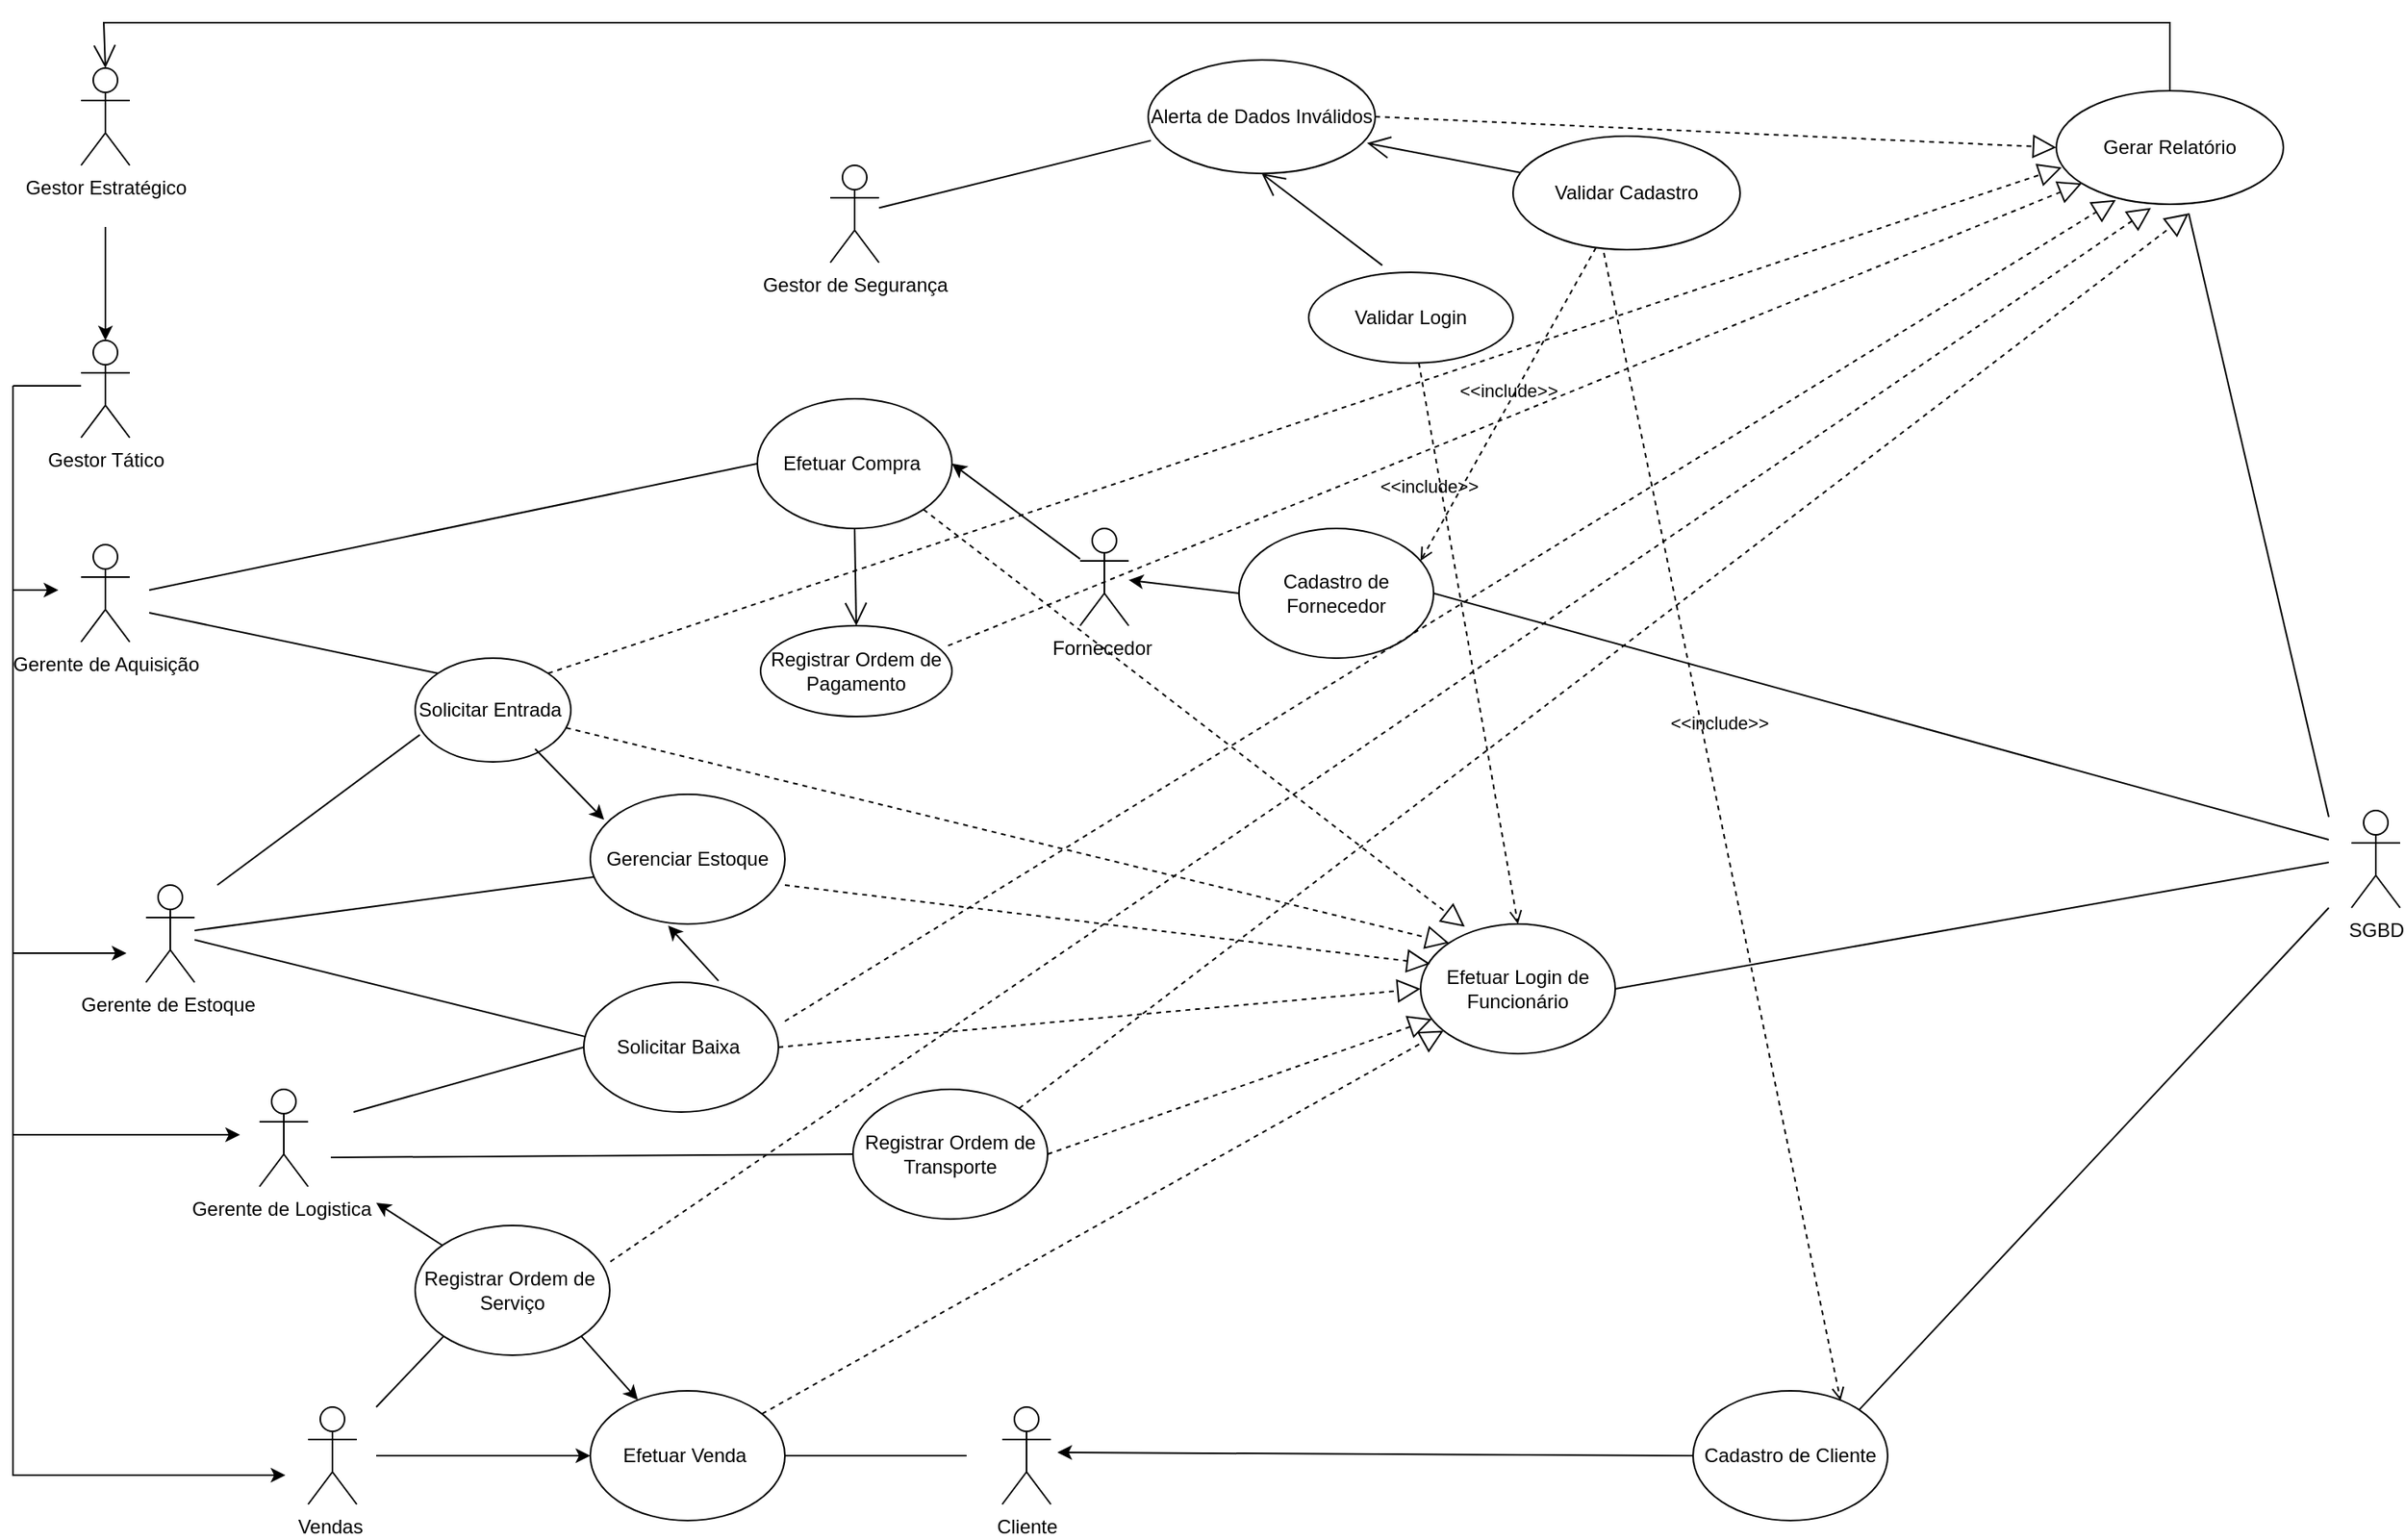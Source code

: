 <mxfile version="21.1.1" type="device">
  <diagram name="Página-1" id="2KrHCgJbq5p-dU9-MxPN">
    <mxGraphModel dx="1467" dy="810" grid="1" gridSize="14" guides="1" tooltips="1" connect="1" arrows="1" fold="1" page="1" pageScale="1" pageWidth="1654" pageHeight="1169" math="0" shadow="0">
      <root>
        <mxCell id="0" />
        <mxCell id="1" parent="0" />
        <mxCell id="h13rEeDoSOhkN8_Y21P8-1" value="Gerente de Estoque&amp;nbsp;" style="shape=umlActor;verticalLabelPosition=bottom;verticalAlign=top;html=1;outlineConnect=0;" parent="1" vertex="1">
          <mxGeometry x="110" y="546" width="30" height="60" as="geometry" />
        </mxCell>
        <mxCell id="Zg_fJ39WhImNpclqWNlN-1" value="Gerenciar Estoque" style="ellipse;whiteSpace=wrap;html=1;" vertex="1" parent="1">
          <mxGeometry x="384" y="490" width="120" height="80" as="geometry" />
        </mxCell>
        <mxCell id="Zg_fJ39WhImNpclqWNlN-2" value="Gerente de Logistica&amp;nbsp;" style="shape=umlActor;verticalLabelPosition=bottom;verticalAlign=top;html=1;outlineConnect=0;" vertex="1" parent="1">
          <mxGeometry x="180" y="672" width="30" height="60" as="geometry" />
        </mxCell>
        <mxCell id="Zg_fJ39WhImNpclqWNlN-3" value="Solicitar Baixa&amp;nbsp;" style="ellipse;whiteSpace=wrap;html=1;" vertex="1" parent="1">
          <mxGeometry x="380" y="606" width="120" height="80" as="geometry" />
        </mxCell>
        <mxCell id="Zg_fJ39WhImNpclqWNlN-4" value="" style="endArrow=none;html=1;rounded=0;entryX=0;entryY=0.5;entryDx=0;entryDy=0;" edge="1" parent="1" target="Zg_fJ39WhImNpclqWNlN-3">
          <mxGeometry width="50" height="50" relative="1" as="geometry">
            <mxPoint x="238" y="686" as="sourcePoint" />
            <mxPoint x="310" y="620" as="targetPoint" />
          </mxGeometry>
        </mxCell>
        <mxCell id="Zg_fJ39WhImNpclqWNlN-6" value="" style="endArrow=none;html=1;rounded=0;exitX=0.006;exitY=0.418;exitDx=0;exitDy=0;exitPerimeter=0;" edge="1" parent="1" source="Zg_fJ39WhImNpclqWNlN-3" target="h13rEeDoSOhkN8_Y21P8-1">
          <mxGeometry width="50" height="50" relative="1" as="geometry">
            <mxPoint x="330" y="580" as="sourcePoint" />
            <mxPoint x="170" y="490" as="targetPoint" />
          </mxGeometry>
        </mxCell>
        <mxCell id="Zg_fJ39WhImNpclqWNlN-7" value="" style="endArrow=none;html=1;rounded=0;entryX=0.018;entryY=0.637;entryDx=0;entryDy=0;entryPerimeter=0;" edge="1" parent="1" target="Zg_fJ39WhImNpclqWNlN-1">
          <mxGeometry width="50" height="50" relative="1" as="geometry">
            <mxPoint x="140" y="574" as="sourcePoint" />
            <mxPoint x="336" y="504" as="targetPoint" />
          </mxGeometry>
        </mxCell>
        <mxCell id="Zg_fJ39WhImNpclqWNlN-8" value="" style="endArrow=classic;html=1;rounded=0;entryX=0.4;entryY=1.013;entryDx=0;entryDy=0;entryPerimeter=0;exitX=0.692;exitY=-0.012;exitDx=0;exitDy=0;exitPerimeter=0;" edge="1" parent="1" source="Zg_fJ39WhImNpclqWNlN-3" target="Zg_fJ39WhImNpclqWNlN-1">
          <mxGeometry width="50" height="50" relative="1" as="geometry">
            <mxPoint x="390" y="610" as="sourcePoint" />
            <mxPoint x="440" y="560" as="targetPoint" />
          </mxGeometry>
        </mxCell>
        <mxCell id="Zg_fJ39WhImNpclqWNlN-10" value="Cliente" style="shape=umlActor;verticalLabelPosition=bottom;verticalAlign=top;html=1;outlineConnect=0;" vertex="1" parent="1">
          <mxGeometry x="638" y="868" width="30" height="60" as="geometry" />
        </mxCell>
        <mxCell id="Zg_fJ39WhImNpclqWNlN-11" value="Efetuar Venda&amp;nbsp;" style="ellipse;whiteSpace=wrap;html=1;" vertex="1" parent="1">
          <mxGeometry x="384" y="858" width="120" height="80" as="geometry" />
        </mxCell>
        <mxCell id="Zg_fJ39WhImNpclqWNlN-12" value="" style="endArrow=classic;html=1;rounded=0;entryX=0;entryY=0.5;entryDx=0;entryDy=0;" edge="1" parent="1" target="Zg_fJ39WhImNpclqWNlN-11">
          <mxGeometry width="50" height="50" relative="1" as="geometry">
            <mxPoint x="252" y="898" as="sourcePoint" />
            <mxPoint x="440" y="810" as="targetPoint" />
          </mxGeometry>
        </mxCell>
        <mxCell id="Zg_fJ39WhImNpclqWNlN-13" value="" style="endArrow=none;html=1;rounded=0;exitX=1;exitY=0.5;exitDx=0;exitDy=0;" edge="1" parent="1" source="Zg_fJ39WhImNpclqWNlN-11">
          <mxGeometry width="50" height="50" relative="1" as="geometry">
            <mxPoint x="390" y="860" as="sourcePoint" />
            <mxPoint x="616" y="898" as="targetPoint" />
          </mxGeometry>
        </mxCell>
        <mxCell id="Zg_fJ39WhImNpclqWNlN-17" value="" style="endArrow=classic;html=1;rounded=0;exitX=1;exitY=1;exitDx=0;exitDy=0;" edge="1" parent="1" source="Zg_fJ39WhImNpclqWNlN-40" target="Zg_fJ39WhImNpclqWNlN-11">
          <mxGeometry width="50" height="50" relative="1" as="geometry">
            <mxPoint x="280" y="780" as="sourcePoint" />
            <mxPoint x="330" y="730" as="targetPoint" />
          </mxGeometry>
        </mxCell>
        <mxCell id="Zg_fJ39WhImNpclqWNlN-19" value="Registrar Ordem de Transporte" style="ellipse;whiteSpace=wrap;html=1;" vertex="1" parent="1">
          <mxGeometry x="546" y="672" width="120" height="80" as="geometry" />
        </mxCell>
        <mxCell id="Zg_fJ39WhImNpclqWNlN-20" value="" style="endArrow=none;html=1;rounded=0;entryX=0;entryY=0.5;entryDx=0;entryDy=0;" edge="1" parent="1" target="Zg_fJ39WhImNpclqWNlN-19">
          <mxGeometry width="50" height="50" relative="1" as="geometry">
            <mxPoint x="224" y="714" as="sourcePoint" />
            <mxPoint x="386" y="704" as="targetPoint" />
          </mxGeometry>
        </mxCell>
        <mxCell id="Zg_fJ39WhImNpclqWNlN-21" value="Gerente de Aquisição" style="shape=umlActor;verticalLabelPosition=bottom;verticalAlign=top;html=1;outlineConnect=0;" vertex="1" parent="1">
          <mxGeometry x="70" y="336" width="30" height="60" as="geometry" />
        </mxCell>
        <mxCell id="Zg_fJ39WhImNpclqWNlN-22" value="Efetuar Compra&amp;nbsp;" style="ellipse;whiteSpace=wrap;html=1;" vertex="1" parent="1">
          <mxGeometry x="487" y="246" width="120" height="80" as="geometry" />
        </mxCell>
        <mxCell id="Zg_fJ39WhImNpclqWNlN-23" value="Fornecedor&amp;nbsp;" style="shape=umlActor;verticalLabelPosition=bottom;verticalAlign=top;html=1;outlineConnect=0;" vertex="1" parent="1">
          <mxGeometry x="686" y="326" width="30" height="60" as="geometry" />
        </mxCell>
        <mxCell id="Zg_fJ39WhImNpclqWNlN-24" value="" style="endArrow=none;html=1;rounded=0;entryX=0;entryY=0.5;entryDx=0;entryDy=0;" edge="1" parent="1" target="Zg_fJ39WhImNpclqWNlN-22">
          <mxGeometry width="50" height="50" relative="1" as="geometry">
            <mxPoint x="112" y="364" as="sourcePoint" />
            <mxPoint x="386" y="352" as="targetPoint" />
          </mxGeometry>
        </mxCell>
        <mxCell id="Zg_fJ39WhImNpclqWNlN-25" value="" style="endArrow=classic;html=1;rounded=0;entryX=1;entryY=0.5;entryDx=0;entryDy=0;" edge="1" parent="1" source="Zg_fJ39WhImNpclqWNlN-23" target="Zg_fJ39WhImNpclqWNlN-22">
          <mxGeometry width="50" height="50" relative="1" as="geometry">
            <mxPoint x="576" y="248" as="sourcePoint" />
            <mxPoint x="386" y="352" as="targetPoint" />
          </mxGeometry>
        </mxCell>
        <mxCell id="Zg_fJ39WhImNpclqWNlN-26" value="Solicitar Entrada&amp;nbsp;" style="ellipse;whiteSpace=wrap;html=1;" vertex="1" parent="1">
          <mxGeometry x="276" y="406" width="96" height="64" as="geometry" />
        </mxCell>
        <mxCell id="Zg_fJ39WhImNpclqWNlN-27" value="" style="endArrow=none;html=1;rounded=0;entryX=0;entryY=0;entryDx=0;entryDy=0;" edge="1" parent="1" target="Zg_fJ39WhImNpclqWNlN-26">
          <mxGeometry width="50" height="50" relative="1" as="geometry">
            <mxPoint x="112" y="378" as="sourcePoint" />
            <mxPoint x="386" y="464" as="targetPoint" />
          </mxGeometry>
        </mxCell>
        <mxCell id="Zg_fJ39WhImNpclqWNlN-28" value="" style="endArrow=none;html=1;rounded=0;entryX=0.03;entryY=0.739;entryDx=0;entryDy=0;entryPerimeter=0;" edge="1" parent="1" target="Zg_fJ39WhImNpclqWNlN-26">
          <mxGeometry width="50" height="50" relative="1" as="geometry">
            <mxPoint x="154" y="546" as="sourcePoint" />
            <mxPoint x="386" y="464" as="targetPoint" />
          </mxGeometry>
        </mxCell>
        <mxCell id="Zg_fJ39WhImNpclqWNlN-29" value="" style="endArrow=classic;html=1;rounded=0;entryX=0.071;entryY=0.196;entryDx=0;entryDy=0;entryPerimeter=0;" edge="1" parent="1" target="Zg_fJ39WhImNpclqWNlN-1">
          <mxGeometry width="50" height="50" relative="1" as="geometry">
            <mxPoint x="350" y="462" as="sourcePoint" />
            <mxPoint x="386" y="464" as="targetPoint" />
          </mxGeometry>
        </mxCell>
        <mxCell id="Zg_fJ39WhImNpclqWNlN-38" value="Vendas&amp;nbsp;" style="shape=umlActor;verticalLabelPosition=bottom;verticalAlign=top;html=1;outlineConnect=0;" vertex="1" parent="1">
          <mxGeometry x="210" y="868" width="30" height="60" as="geometry" />
        </mxCell>
        <mxCell id="Zg_fJ39WhImNpclqWNlN-39" value="" style="endArrow=classic;html=1;rounded=0;" edge="1" parent="1" source="Zg_fJ39WhImNpclqWNlN-40">
          <mxGeometry width="50" height="50" relative="1" as="geometry">
            <mxPoint x="200" y="720" as="sourcePoint" />
            <mxPoint x="252" y="742" as="targetPoint" />
          </mxGeometry>
        </mxCell>
        <mxCell id="Zg_fJ39WhImNpclqWNlN-40" value="Registrar Ordem de&amp;nbsp; Serviço" style="ellipse;whiteSpace=wrap;html=1;" vertex="1" parent="1">
          <mxGeometry x="276" y="756" width="120" height="80" as="geometry" />
        </mxCell>
        <mxCell id="Zg_fJ39WhImNpclqWNlN-41" value="" style="endArrow=none;html=1;rounded=0;entryX=0;entryY=1;entryDx=0;entryDy=0;" edge="1" parent="1" target="Zg_fJ39WhImNpclqWNlN-40">
          <mxGeometry width="50" height="50" relative="1" as="geometry">
            <mxPoint x="252" y="868" as="sourcePoint" />
            <mxPoint x="190" y="770" as="targetPoint" />
          </mxGeometry>
        </mxCell>
        <mxCell id="Zg_fJ39WhImNpclqWNlN-56" value="Gestor Tático" style="shape=umlActor;verticalLabelPosition=bottom;verticalAlign=top;html=1;outlineConnect=0;" vertex="1" parent="1">
          <mxGeometry x="70" y="210" width="30" height="60" as="geometry" />
        </mxCell>
        <mxCell id="Zg_fJ39WhImNpclqWNlN-57" value="Gestor Estratégico" style="shape=umlActor;verticalLabelPosition=bottom;verticalAlign=top;html=1;outlineConnect=0;" vertex="1" parent="1">
          <mxGeometry x="70" y="42" width="30" height="60" as="geometry" />
        </mxCell>
        <mxCell id="Zg_fJ39WhImNpclqWNlN-58" value="Gestor de Segurança" style="shape=umlActor;verticalLabelPosition=bottom;verticalAlign=top;html=1;outlineConnect=0;" vertex="1" parent="1">
          <mxGeometry x="532" y="102" width="30" height="60" as="geometry" />
        </mxCell>
        <mxCell id="Zg_fJ39WhImNpclqWNlN-59" value="" style="endArrow=classic;html=1;rounded=0;" edge="1" parent="1">
          <mxGeometry width="50" height="50" relative="1" as="geometry">
            <mxPoint x="28" y="238" as="sourcePoint" />
            <mxPoint x="196" y="910" as="targetPoint" />
            <Array as="points">
              <mxPoint x="28" y="910" />
            </Array>
          </mxGeometry>
        </mxCell>
        <mxCell id="Zg_fJ39WhImNpclqWNlN-60" value="" style="endArrow=classic;html=1;rounded=0;" edge="1" parent="1">
          <mxGeometry width="50" height="50" relative="1" as="geometry">
            <mxPoint x="28" y="700" as="sourcePoint" />
            <mxPoint x="168" y="700" as="targetPoint" />
          </mxGeometry>
        </mxCell>
        <mxCell id="Zg_fJ39WhImNpclqWNlN-61" value="" style="endArrow=classic;html=1;rounded=0;" edge="1" parent="1">
          <mxGeometry width="50" height="50" relative="1" as="geometry">
            <mxPoint x="28" y="588" as="sourcePoint" />
            <mxPoint x="98" y="588" as="targetPoint" />
          </mxGeometry>
        </mxCell>
        <mxCell id="Zg_fJ39WhImNpclqWNlN-62" value="" style="endArrow=classic;html=1;rounded=0;" edge="1" parent="1">
          <mxGeometry width="50" height="50" relative="1" as="geometry">
            <mxPoint x="28" y="364" as="sourcePoint" />
            <mxPoint x="56" y="364" as="targetPoint" />
          </mxGeometry>
        </mxCell>
        <mxCell id="Zg_fJ39WhImNpclqWNlN-63" value="" style="endArrow=none;html=1;rounded=0;" edge="1" parent="1">
          <mxGeometry width="50" height="50" relative="1" as="geometry">
            <mxPoint x="28" y="238" as="sourcePoint" />
            <mxPoint x="70" y="238" as="targetPoint" />
          </mxGeometry>
        </mxCell>
        <mxCell id="Zg_fJ39WhImNpclqWNlN-66" value="" style="endArrow=classic;html=1;rounded=0;entryX=0.5;entryY=0;entryDx=0;entryDy=0;entryPerimeter=0;" edge="1" parent="1" target="Zg_fJ39WhImNpclqWNlN-56">
          <mxGeometry width="50" height="50" relative="1" as="geometry">
            <mxPoint x="85" y="140" as="sourcePoint" />
            <mxPoint x="386" y="238" as="targetPoint" />
          </mxGeometry>
        </mxCell>
        <mxCell id="Zg_fJ39WhImNpclqWNlN-67" value="SGBD" style="shape=umlActor;verticalLabelPosition=bottom;verticalAlign=top;html=1;outlineConnect=0;" vertex="1" parent="1">
          <mxGeometry x="1470" y="500" width="30" height="60" as="geometry" />
        </mxCell>
        <mxCell id="Zg_fJ39WhImNpclqWNlN-68" value="Cadastro de Cliente" style="ellipse;whiteSpace=wrap;html=1;" vertex="1" parent="1">
          <mxGeometry x="1064" y="858" width="120" height="80" as="geometry" />
        </mxCell>
        <mxCell id="Zg_fJ39WhImNpclqWNlN-69" value="" style="endArrow=none;html=1;rounded=0;exitX=1;exitY=0;exitDx=0;exitDy=0;" edge="1" parent="1" source="Zg_fJ39WhImNpclqWNlN-68">
          <mxGeometry width="50" height="50" relative="1" as="geometry">
            <mxPoint x="1134" y="736" as="sourcePoint" />
            <mxPoint x="1456" y="560" as="targetPoint" />
          </mxGeometry>
        </mxCell>
        <mxCell id="Zg_fJ39WhImNpclqWNlN-70" value="" style="endArrow=classic;html=1;rounded=0;exitX=0;exitY=0.5;exitDx=0;exitDy=0;" edge="1" parent="1" source="Zg_fJ39WhImNpclqWNlN-68">
          <mxGeometry width="50" height="50" relative="1" as="geometry">
            <mxPoint x="742" y="736" as="sourcePoint" />
            <mxPoint x="672" y="896" as="targetPoint" />
          </mxGeometry>
        </mxCell>
        <mxCell id="Zg_fJ39WhImNpclqWNlN-71" value="Cadastro de Fornecedor" style="ellipse;whiteSpace=wrap;html=1;" vertex="1" parent="1">
          <mxGeometry x="784" y="326" width="120" height="80" as="geometry" />
        </mxCell>
        <mxCell id="Zg_fJ39WhImNpclqWNlN-72" value="" style="endArrow=none;html=1;rounded=0;exitX=1;exitY=0.5;exitDx=0;exitDy=0;" edge="1" parent="1" source="Zg_fJ39WhImNpclqWNlN-71">
          <mxGeometry width="50" height="50" relative="1" as="geometry">
            <mxPoint x="952" y="476" as="sourcePoint" />
            <mxPoint x="1456" y="518" as="targetPoint" />
          </mxGeometry>
        </mxCell>
        <mxCell id="Zg_fJ39WhImNpclqWNlN-73" value="Efetuar Login de Funcionário" style="ellipse;whiteSpace=wrap;html=1;" vertex="1" parent="1">
          <mxGeometry x="896" y="570" width="120" height="80" as="geometry" />
        </mxCell>
        <mxCell id="Zg_fJ39WhImNpclqWNlN-74" value="" style="endArrow=none;html=1;rounded=0;exitX=1;exitY=0.5;exitDx=0;exitDy=0;" edge="1" parent="1" source="Zg_fJ39WhImNpclqWNlN-73">
          <mxGeometry width="50" height="50" relative="1" as="geometry">
            <mxPoint x="1120" y="722" as="sourcePoint" />
            <mxPoint x="1456" y="532" as="targetPoint" />
          </mxGeometry>
        </mxCell>
        <mxCell id="Zg_fJ39WhImNpclqWNlN-75" value="" style="endArrow=classic;html=1;rounded=0;exitX=0;exitY=0.5;exitDx=0;exitDy=0;" edge="1" parent="1" source="Zg_fJ39WhImNpclqWNlN-71" target="Zg_fJ39WhImNpclqWNlN-23">
          <mxGeometry width="50" height="50" relative="1" as="geometry">
            <mxPoint x="1120" y="722" as="sourcePoint" />
            <mxPoint x="1170" y="672" as="targetPoint" />
          </mxGeometry>
        </mxCell>
        <mxCell id="Zg_fJ39WhImNpclqWNlN-76" value="" style="endArrow=block;dashed=1;endFill=0;endSize=12;html=1;rounded=0;" edge="1" parent="1" source="Zg_fJ39WhImNpclqWNlN-11" target="Zg_fJ39WhImNpclqWNlN-73">
          <mxGeometry width="160" relative="1" as="geometry">
            <mxPoint x="546" y="686" as="sourcePoint" />
            <mxPoint x="706" y="686" as="targetPoint" />
          </mxGeometry>
        </mxCell>
        <mxCell id="Zg_fJ39WhImNpclqWNlN-77" value="" style="endArrow=block;dashed=1;endFill=0;endSize=12;html=1;rounded=0;exitX=1;exitY=0.5;exitDx=0;exitDy=0;" edge="1" parent="1" source="Zg_fJ39WhImNpclqWNlN-19" target="Zg_fJ39WhImNpclqWNlN-73">
          <mxGeometry width="160" relative="1" as="geometry">
            <mxPoint x="546" y="686" as="sourcePoint" />
            <mxPoint x="706" y="686" as="targetPoint" />
          </mxGeometry>
        </mxCell>
        <mxCell id="Zg_fJ39WhImNpclqWNlN-78" value="" style="endArrow=block;dashed=1;endFill=0;endSize=12;html=1;rounded=0;entryX=0;entryY=0.5;entryDx=0;entryDy=0;exitX=1;exitY=0.5;exitDx=0;exitDy=0;" edge="1" parent="1" source="Zg_fJ39WhImNpclqWNlN-3" target="Zg_fJ39WhImNpclqWNlN-73">
          <mxGeometry width="160" relative="1" as="geometry">
            <mxPoint x="546" y="686" as="sourcePoint" />
            <mxPoint x="1050" y="588" as="targetPoint" />
          </mxGeometry>
        </mxCell>
        <mxCell id="Zg_fJ39WhImNpclqWNlN-79" value="" style="endArrow=block;dashed=1;endFill=0;endSize=12;html=1;rounded=0;entryX=0.049;entryY=0.307;entryDx=0;entryDy=0;entryPerimeter=0;exitX=1;exitY=0.7;exitDx=0;exitDy=0;exitPerimeter=0;" edge="1" parent="1" source="Zg_fJ39WhImNpclqWNlN-1" target="Zg_fJ39WhImNpclqWNlN-73">
          <mxGeometry width="160" relative="1" as="geometry">
            <mxPoint x="546" y="686" as="sourcePoint" />
            <mxPoint x="706" y="686" as="targetPoint" />
          </mxGeometry>
        </mxCell>
        <mxCell id="Zg_fJ39WhImNpclqWNlN-80" value="" style="endArrow=block;dashed=1;endFill=0;endSize=12;html=1;rounded=0;entryX=0;entryY=0;entryDx=0;entryDy=0;" edge="1" parent="1" source="Zg_fJ39WhImNpclqWNlN-26" target="Zg_fJ39WhImNpclqWNlN-73">
          <mxGeometry width="160" relative="1" as="geometry">
            <mxPoint x="546" y="686" as="sourcePoint" />
            <mxPoint x="706" y="686" as="targetPoint" />
          </mxGeometry>
        </mxCell>
        <mxCell id="Zg_fJ39WhImNpclqWNlN-81" value="" style="endArrow=block;dashed=1;endFill=0;endSize=12;html=1;rounded=0;entryX=0.227;entryY=0.021;entryDx=0;entryDy=0;entryPerimeter=0;exitX=1;exitY=1;exitDx=0;exitDy=0;" edge="1" parent="1" source="Zg_fJ39WhImNpclqWNlN-22" target="Zg_fJ39WhImNpclqWNlN-73">
          <mxGeometry width="160" relative="1" as="geometry">
            <mxPoint x="546" y="686" as="sourcePoint" />
            <mxPoint x="706" y="686" as="targetPoint" />
          </mxGeometry>
        </mxCell>
        <mxCell id="Zg_fJ39WhImNpclqWNlN-82" value="Validar Login" style="ellipse;whiteSpace=wrap;html=1;" vertex="1" parent="1">
          <mxGeometry x="827" y="168" width="126" height="56" as="geometry" />
        </mxCell>
        <mxCell id="Zg_fJ39WhImNpclqWNlN-83" value="&amp;lt;&amp;lt;include&amp;gt;&amp;gt;" style="html=1;verticalAlign=bottom;labelBackgroundColor=none;endArrow=open;endFill=0;dashed=1;rounded=0;entryX=0.5;entryY=0;entryDx=0;entryDy=0;" edge="1" parent="1" source="Zg_fJ39WhImNpclqWNlN-82" target="Zg_fJ39WhImNpclqWNlN-73">
          <mxGeometry x="-0.517" y="-8" width="160" relative="1" as="geometry">
            <mxPoint x="770" y="546" as="sourcePoint" />
            <mxPoint x="930" y="546" as="targetPoint" />
            <mxPoint x="-1" as="offset" />
          </mxGeometry>
        </mxCell>
        <mxCell id="Zg_fJ39WhImNpclqWNlN-84" value="Validar Cadastro" style="ellipse;whiteSpace=wrap;html=1;" vertex="1" parent="1">
          <mxGeometry x="953" y="84" width="140" height="70" as="geometry" />
        </mxCell>
        <mxCell id="Zg_fJ39WhImNpclqWNlN-86" value="&amp;lt;&amp;lt;include&amp;gt;&amp;gt;" style="html=1;verticalAlign=bottom;labelBackgroundColor=none;endArrow=open;endFill=0;dashed=1;rounded=0;entryX=0.933;entryY=0.25;entryDx=0;entryDy=0;entryPerimeter=0;" edge="1" parent="1" source="Zg_fJ39WhImNpclqWNlN-84" target="Zg_fJ39WhImNpclqWNlN-71">
          <mxGeometry width="160" relative="1" as="geometry">
            <mxPoint x="840" y="406" as="sourcePoint" />
            <mxPoint x="1000" y="406" as="targetPoint" />
          </mxGeometry>
        </mxCell>
        <mxCell id="Zg_fJ39WhImNpclqWNlN-87" value="&amp;lt;&amp;lt;include&amp;gt;&amp;gt;" style="html=1;verticalAlign=bottom;labelBackgroundColor=none;endArrow=open;endFill=0;dashed=1;rounded=0;exitX=0.4;exitY=1.029;exitDx=0;exitDy=0;exitPerimeter=0;entryX=0.758;entryY=0.075;entryDx=0;entryDy=0;entryPerimeter=0;" edge="1" parent="1" source="Zg_fJ39WhImNpclqWNlN-84" target="Zg_fJ39WhImNpclqWNlN-68">
          <mxGeometry x="-0.15" y="9" width="160" relative="1" as="geometry">
            <mxPoint x="1262" y="302" as="sourcePoint" />
            <mxPoint x="1204" y="714" as="targetPoint" />
            <mxPoint as="offset" />
          </mxGeometry>
        </mxCell>
        <mxCell id="Zg_fJ39WhImNpclqWNlN-88" value="Gerar Relatório" style="ellipse;whiteSpace=wrap;html=1;" vertex="1" parent="1">
          <mxGeometry x="1288" y="56" width="140" height="70" as="geometry" />
        </mxCell>
        <mxCell id="Zg_fJ39WhImNpclqWNlN-89" value="" style="endArrow=none;html=1;rounded=0;entryX=0.583;entryY=1.081;entryDx=0;entryDy=0;entryPerimeter=0;" edge="1" parent="1" target="Zg_fJ39WhImNpclqWNlN-88">
          <mxGeometry width="50" height="50" relative="1" as="geometry">
            <mxPoint x="1456" y="504" as="sourcePoint" />
            <mxPoint x="820" y="336" as="targetPoint" />
          </mxGeometry>
        </mxCell>
        <mxCell id="Zg_fJ39WhImNpclqWNlN-90" value="Alerta de Dados Inválidos" style="ellipse;whiteSpace=wrap;html=1;" vertex="1" parent="1">
          <mxGeometry x="728" y="37" width="140" height="70" as="geometry" />
        </mxCell>
        <mxCell id="Zg_fJ39WhImNpclqWNlN-91" value="" style="endArrow=open;endFill=1;endSize=12;html=1;rounded=0;entryX=0.5;entryY=1;entryDx=0;entryDy=0;exitX=0.36;exitY=-0.077;exitDx=0;exitDy=0;exitPerimeter=0;" edge="1" parent="1" source="Zg_fJ39WhImNpclqWNlN-82" target="Zg_fJ39WhImNpclqWNlN-90">
          <mxGeometry width="160" relative="1" as="geometry">
            <mxPoint x="714" y="434" as="sourcePoint" />
            <mxPoint x="874" y="434" as="targetPoint" />
          </mxGeometry>
        </mxCell>
        <mxCell id="Zg_fJ39WhImNpclqWNlN-92" value="" style="endArrow=open;endFill=1;endSize=12;html=1;rounded=0;entryX=0.964;entryY=0.733;entryDx=0;entryDy=0;entryPerimeter=0;" edge="1" parent="1" source="Zg_fJ39WhImNpclqWNlN-84" target="Zg_fJ39WhImNpclqWNlN-90">
          <mxGeometry width="160" relative="1" as="geometry">
            <mxPoint x="955" y="206" as="sourcePoint" />
            <mxPoint x="944" y="142" as="targetPoint" />
          </mxGeometry>
        </mxCell>
        <mxCell id="Zg_fJ39WhImNpclqWNlN-94" value="" style="endArrow=block;dashed=1;endFill=0;endSize=12;html=1;rounded=0;exitX=1;exitY=0.5;exitDx=0;exitDy=0;entryX=0;entryY=0.5;entryDx=0;entryDy=0;" edge="1" parent="1" source="Zg_fJ39WhImNpclqWNlN-90" target="Zg_fJ39WhImNpclqWNlN-88">
          <mxGeometry width="160" relative="1" as="geometry">
            <mxPoint x="714" y="434" as="sourcePoint" />
            <mxPoint x="1190" y="14" as="targetPoint" />
          </mxGeometry>
        </mxCell>
        <mxCell id="Zg_fJ39WhImNpclqWNlN-95" value="" style="endArrow=block;dashed=1;endFill=0;endSize=12;html=1;rounded=0;exitX=0.98;exitY=0.22;exitDx=0;exitDy=0;exitPerimeter=0;" edge="1" parent="1" source="Zg_fJ39WhImNpclqWNlN-96" target="Zg_fJ39WhImNpclqWNlN-88">
          <mxGeometry width="160" relative="1" as="geometry">
            <mxPoint x="714" y="434" as="sourcePoint" />
            <mxPoint x="874" y="434" as="targetPoint" />
          </mxGeometry>
        </mxCell>
        <mxCell id="Zg_fJ39WhImNpclqWNlN-96" value="Registrar Ordem de Pagamento" style="ellipse;whiteSpace=wrap;html=1;" vertex="1" parent="1">
          <mxGeometry x="489" y="386" width="118" height="56" as="geometry" />
        </mxCell>
        <mxCell id="Zg_fJ39WhImNpclqWNlN-97" value="" style="endArrow=open;endFill=1;endSize=12;html=1;rounded=0;exitX=0.5;exitY=1;exitDx=0;exitDy=0;entryX=0.5;entryY=0;entryDx=0;entryDy=0;" edge="1" parent="1" source="Zg_fJ39WhImNpclqWNlN-22" target="Zg_fJ39WhImNpclqWNlN-96">
          <mxGeometry width="160" relative="1" as="geometry">
            <mxPoint x="714" y="602" as="sourcePoint" />
            <mxPoint x="874" y="602" as="targetPoint" />
          </mxGeometry>
        </mxCell>
        <mxCell id="Zg_fJ39WhImNpclqWNlN-98" value="" style="endArrow=block;dashed=1;endFill=0;endSize=12;html=1;rounded=0;exitX=1;exitY=0;exitDx=0;exitDy=0;entryX=0.583;entryY=1.081;entryDx=0;entryDy=0;entryPerimeter=0;" edge="1" parent="1" source="Zg_fJ39WhImNpclqWNlN-19" target="Zg_fJ39WhImNpclqWNlN-88">
          <mxGeometry width="160" relative="1" as="geometry">
            <mxPoint x="619" y="412" as="sourcePoint" />
            <mxPoint x="1318" y="127" as="targetPoint" />
          </mxGeometry>
        </mxCell>
        <mxCell id="Zg_fJ39WhImNpclqWNlN-99" value="" style="endArrow=block;dashed=1;endFill=0;endSize=12;html=1;rounded=0;exitX=1.003;exitY=0.279;exitDx=0;exitDy=0;exitPerimeter=0;entryX=0.417;entryY=1.033;entryDx=0;entryDy=0;entryPerimeter=0;" edge="1" parent="1" source="Zg_fJ39WhImNpclqWNlN-40" target="Zg_fJ39WhImNpclqWNlN-88">
          <mxGeometry width="160" relative="1" as="geometry">
            <mxPoint x="633" y="426" as="sourcePoint" />
            <mxPoint x="1260" y="154" as="targetPoint" />
          </mxGeometry>
        </mxCell>
        <mxCell id="Zg_fJ39WhImNpclqWNlN-100" value="" style="endArrow=block;dashed=1;endFill=0;endSize=12;html=1;rounded=0;exitX=1;exitY=0;exitDx=0;exitDy=0;entryX=0.024;entryY=0.676;entryDx=0;entryDy=0;entryPerimeter=0;" edge="1" parent="1" source="Zg_fJ39WhImNpclqWNlN-26" target="Zg_fJ39WhImNpclqWNlN-88">
          <mxGeometry width="160" relative="1" as="geometry">
            <mxPoint x="647" y="440" as="sourcePoint" />
            <mxPoint x="1316" y="126" as="targetPoint" />
          </mxGeometry>
        </mxCell>
        <mxCell id="Zg_fJ39WhImNpclqWNlN-101" value="" style="endArrow=block;dashed=1;endFill=0;endSize=12;html=1;rounded=0;exitX=1.033;exitY=0.3;exitDx=0;exitDy=0;exitPerimeter=0;entryX=0.262;entryY=0.962;entryDx=0;entryDy=0;entryPerimeter=0;" edge="1" parent="1" source="Zg_fJ39WhImNpclqWNlN-3" target="Zg_fJ39WhImNpclqWNlN-88">
          <mxGeometry width="160" relative="1" as="geometry">
            <mxPoint x="661" y="454" as="sourcePoint" />
            <mxPoint x="1246" y="154" as="targetPoint" />
          </mxGeometry>
        </mxCell>
        <mxCell id="Zg_fJ39WhImNpclqWNlN-103" value="" style="endArrow=none;html=1;rounded=0;entryX=0.012;entryY=0.71;entryDx=0;entryDy=0;entryPerimeter=0;" edge="1" parent="1" source="Zg_fJ39WhImNpclqWNlN-58" target="Zg_fJ39WhImNpclqWNlN-90">
          <mxGeometry width="50" height="50" relative="1" as="geometry">
            <mxPoint x="770" y="414" as="sourcePoint" />
            <mxPoint x="820" y="364" as="targetPoint" />
          </mxGeometry>
        </mxCell>
        <mxCell id="Zg_fJ39WhImNpclqWNlN-104" value="" style="endArrow=open;endFill=1;endSize=12;html=1;rounded=0;exitX=0.5;exitY=0;exitDx=0;exitDy=0;entryX=0.5;entryY=0;entryDx=0;entryDy=0;entryPerimeter=0;" edge="1" parent="1" source="Zg_fJ39WhImNpclqWNlN-88" target="Zg_fJ39WhImNpclqWNlN-57">
          <mxGeometry width="160" relative="1" as="geometry">
            <mxPoint x="84" y="14" as="sourcePoint" />
            <mxPoint x="84" y="28" as="targetPoint" />
            <Array as="points">
              <mxPoint x="1358" y="14" />
              <mxPoint x="84" y="14" />
            </Array>
          </mxGeometry>
        </mxCell>
      </root>
    </mxGraphModel>
  </diagram>
</mxfile>

